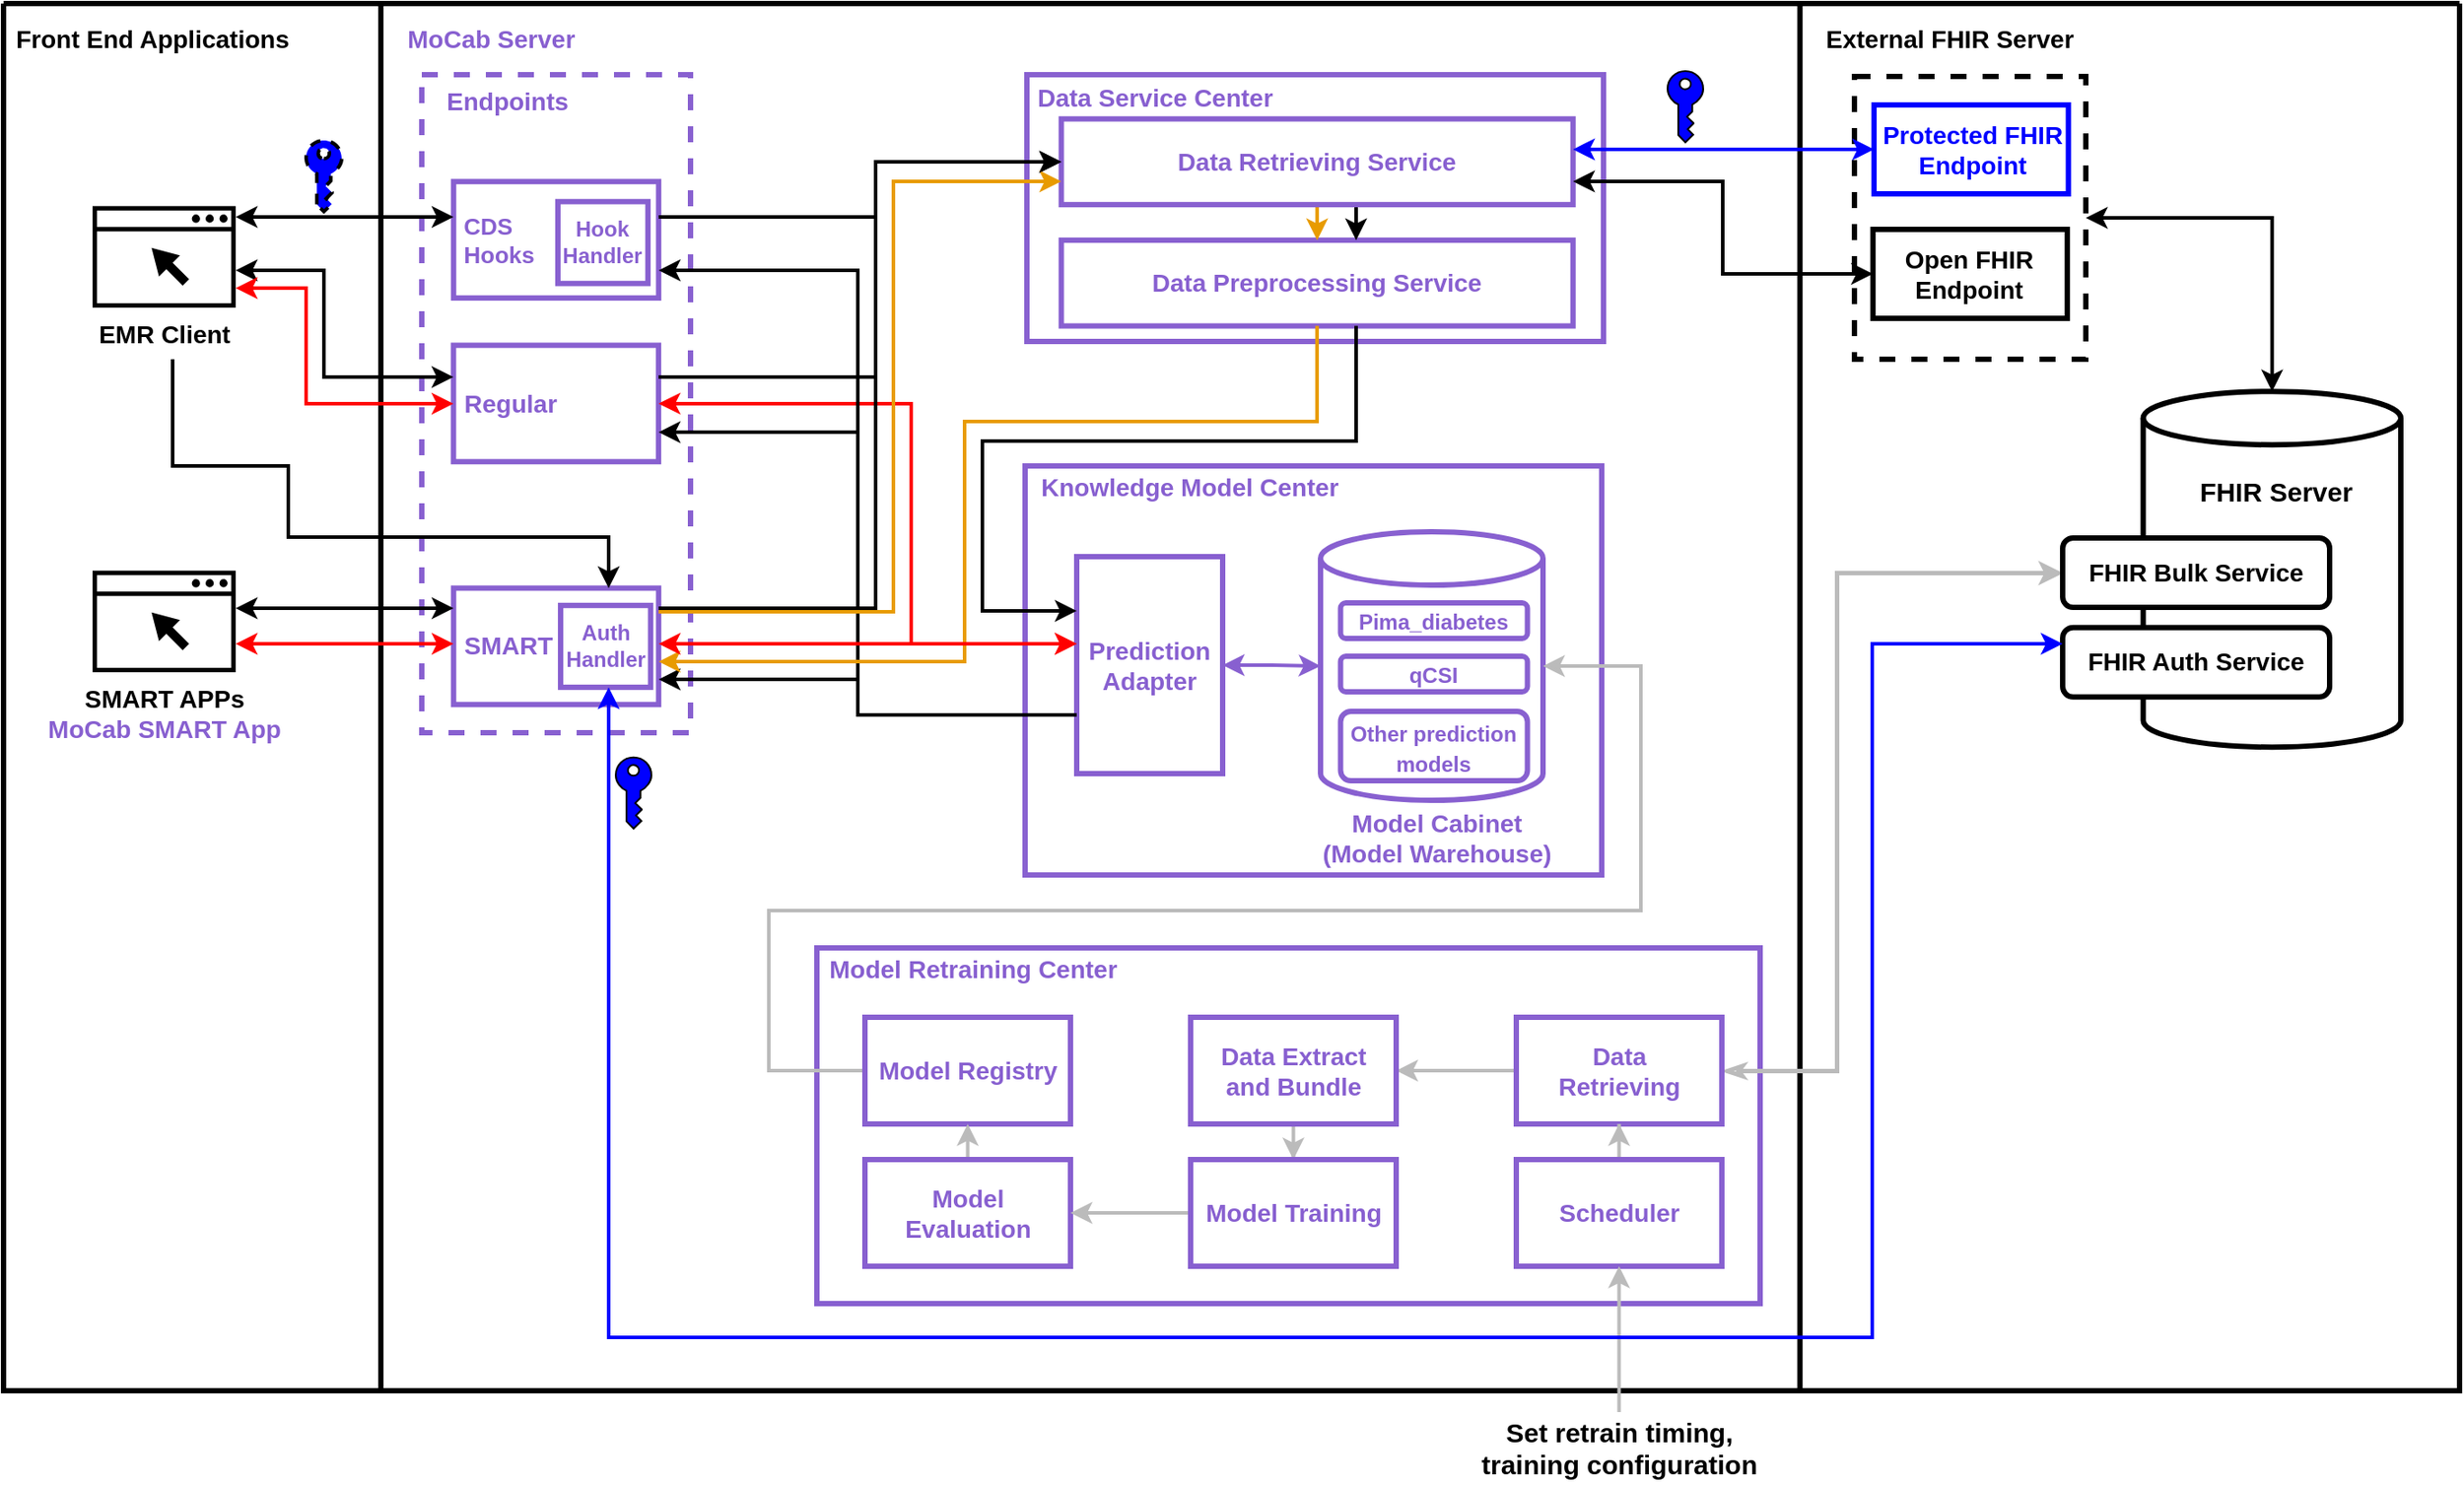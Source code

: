 <mxfile version="21.0.8" type="device"><diagram id="2f404044-711c-603c-8f00-f6bb4c023d3c" name="Page-1"><mxGraphModel dx="2526" dy="686" grid="1" gridSize="10" guides="1" tooltips="1" connect="1" arrows="1" fold="1" page="1" pageScale="1" pageWidth="1169" pageHeight="827" background="none" math="0" shadow="0"><root><mxCell id="0"/><mxCell id="1" parent="0"/><mxCell id="W-3xFo2ouSSGhJE2ZV1L-63" value="" style="group;fontColor=#8860D0;fillColor=none;strokeColor=none;" parent="1" vertex="1" connectable="0"><mxGeometry x="-800" y="300" width="160" height="360" as="geometry"/></mxCell><mxCell id="hQCJ3XEMx7iAnxMMSpY4-55" value="" style="rounded=0;whiteSpace=wrap;html=1;fillColor=none;strokeWidth=3;strokeColor=#8860D0;dashed=1;fontColor=#8860D0;" parent="W-3xFo2ouSSGhJE2ZV1L-63" vertex="1"><mxGeometry x="5" y="-10" width="151" height="370" as="geometry"/></mxCell><mxCell id="hQCJ3XEMx7iAnxMMSpY4-56" value="&lt;font&gt;Endpoints&lt;/font&gt;" style="text;html=1;align=left;verticalAlign=middle;fontColor=#8860D0;shadow=0;dashed=0;strokeColor=none;fillColor=none;labelBackgroundColor=none;fontStyle=1;fontSize=14;spacingLeft=5;" parent="W-3xFo2ouSSGhJE2ZV1L-63" vertex="1"><mxGeometry x="11.851" y="-7.518" width="102.219" height="25.073" as="geometry"/></mxCell><mxCell id="LXXd0IAt2zDEmI8S4VGx-61" value="&lt;font size=&quot;1&quot;&gt;&lt;b style=&quot;font-size: 14px;&quot;&gt;&amp;nbsp;Regular&lt;/b&gt;&lt;/font&gt;" style="rounded=0;whiteSpace=wrap;html=1;fillColor=none;strokeWidth=3;strokeColor=#8860D0;align=left;fontColor=#8860D0;" parent="W-3xFo2ouSSGhJE2ZV1L-63" vertex="1"><mxGeometry x="22.8" y="142.159" width="115.246" height="65.455" as="geometry"/></mxCell><mxCell id="zr4wXBdVAj4lqgL986UL-52" value="&lt;b&gt;&lt;font style=&quot;font-size: 14px;&quot;&gt;&amp;nbsp;SMART&lt;/font&gt;&lt;/b&gt;" style="rounded=0;whiteSpace=wrap;html=1;fillColor=none;strokeWidth=3;strokeColor=#8860D0;align=left;fontColor=#8860D0;" parent="W-3xFo2ouSSGhJE2ZV1L-63" vertex="1"><mxGeometry x="22.851" y="278.706" width="115.246" height="65.455" as="geometry"/></mxCell><mxCell id="W-3xFo2ouSSGhJE2ZV1L-57" value="&lt;div style=&quot;&quot;&gt;&lt;b style=&quot;background-color: initial;&quot;&gt;Auth&lt;/b&gt;&lt;/div&gt;&lt;font style=&quot;font-size: 12px;&quot;&gt;&lt;div style=&quot;&quot;&gt;&lt;b style=&quot;background-color: initial;&quot;&gt;Handler&lt;/b&gt;&lt;/div&gt;&lt;/font&gt;" style="rounded=0;whiteSpace=wrap;html=1;fillColor=none;strokeWidth=3;strokeColor=#8860D0;align=center;fontColor=#8860D0;" parent="W-3xFo2ouSSGhJE2ZV1L-63" vertex="1"><mxGeometry x="82.995" y="288.422" width="50.608" height="46.023" as="geometry"/></mxCell><mxCell id="HMDqZmz3uBP7oXw96FqN-58" value="" style="group" parent="W-3xFo2ouSSGhJE2ZV1L-63" vertex="1" connectable="0"><mxGeometry x="22.851" y="50.114" width="115.246" height="65.455" as="geometry"/></mxCell><mxCell id="LXXd0IAt2zDEmI8S4VGx-48" value="&lt;font size=&quot;1&quot;&gt;&lt;b style=&quot;font-size: 13px;&quot;&gt;&amp;nbsp;CDS &lt;br&gt;&lt;div style=&quot;&quot;&gt;&lt;b style=&quot;background-color: initial;&quot;&gt;&amp;nbsp;Hooks&lt;/b&gt;&lt;/div&gt;&lt;/b&gt;&lt;/font&gt;" style="rounded=0;whiteSpace=wrap;html=1;fillColor=none;strokeWidth=3;strokeColor=#8860D0;horizontal=1;verticalAlign=middle;align=left;fontColor=#8860D0;" parent="HMDqZmz3uBP7oXw96FqN-58" vertex="1"><mxGeometry width="115.246" height="65.455" as="geometry"/></mxCell><mxCell id="4Ux0fdp1j3CcwyzQmMRx-48" value="&lt;div style=&quot;&quot;&gt;&lt;b style=&quot;background-color: initial;&quot;&gt;Hook&lt;/b&gt;&lt;/div&gt;&lt;font style=&quot;font-size: 12px;&quot;&gt;&lt;div style=&quot;&quot;&gt;&lt;b style=&quot;background-color: initial;&quot;&gt;Handler&lt;/b&gt;&lt;/div&gt;&lt;/font&gt;" style="rounded=0;whiteSpace=wrap;html=1;fillColor=none;strokeWidth=3;strokeColor=#8860D0;align=center;fontColor=#8860D0;" parent="HMDqZmz3uBP7oXw96FqN-58" vertex="1"><mxGeometry x="58.625" y="11.25" width="50.608" height="46.023" as="geometry"/></mxCell><mxCell id="21" value="z" style="swimlane;shadow=0;strokeColor=#000000;fillColor=#ffffff;fontColor=none;align=right;startSize=0;collapsible=0;noLabel=1;strokeWidth=3;" parent="1" vertex="1"><mxGeometry x="-1030" y="250" width="1380" height="780" as="geometry"/></mxCell><mxCell id="47" value="" style="line;strokeWidth=3;direction=south;html=1;shadow=0;labelBackgroundColor=none;fillColor=none;gradientColor=none;fontSize=12;fontColor=#4277BB;align=right;strokeColor=#000000;" parent="21" vertex="1"><mxGeometry x="1004.36" width="10" height="780" as="geometry"/></mxCell><mxCell id="43" value="" style="line;strokeWidth=3;direction=south;html=1;shadow=0;labelBackgroundColor=none;fillColor=none;gradientColor=none;fontSize=12;fontColor=#4277BB;align=right;strokeColor=#000000;" parent="21" vertex="1"><mxGeometry x="207" width="10" height="780" as="geometry"/></mxCell><mxCell id="22" value="&lt;font color=&quot;#000000&quot;&gt;Front End Applications&lt;/font&gt;" style="text;html=1;align=left;verticalAlign=middle;fontColor=#4277BB;shadow=0;dashed=0;strokeColor=none;fillColor=none;labelBackgroundColor=none;fontStyle=1;fontSize=14;spacingLeft=5;" parent="21" vertex="1"><mxGeometry y="10" width="180" height="20" as="geometry"/></mxCell><mxCell id="48" value="&lt;font color=&quot;#8860d0&quot;&gt;MoCab Server&lt;/font&gt;" style="text;html=1;align=left;verticalAlign=middle;fontColor=#4277BB;shadow=0;dashed=0;strokeColor=none;fillColor=none;labelBackgroundColor=none;fontStyle=1;fontSize=14;spacingLeft=5;" parent="21" vertex="1"><mxGeometry x="220" y="10" width="150" height="20" as="geometry"/></mxCell><mxCell id="XKVZl34SWuccuq--4w8E-62" value="&lt;font color=&quot;#000000&quot;&gt;External FHIR Server&lt;/font&gt;" style="text;html=1;align=left;verticalAlign=middle;fontColor=#4277BB;shadow=0;dashed=0;strokeColor=none;fillColor=none;labelBackgroundColor=none;fontStyle=1;fontSize=14;spacingLeft=5;" parent="21" vertex="1"><mxGeometry x="1017.36" y="10" width="150" height="20" as="geometry"/></mxCell><mxCell id="hQCJ3XEMx7iAnxMMSpY4-54" value="&lt;font style=&quot;font-size: 14px;&quot;&gt;&lt;b style=&quot;&quot;&gt;EMR Client&lt;/b&gt;&lt;/font&gt;" style="sketch=0;pointerEvents=1;shadow=0;dashed=0;html=1;strokeColor=none;fillColor=#000000;aspect=fixed;labelPosition=center;verticalLabelPosition=bottom;verticalAlign=top;align=center;outlineConnect=0;shape=mxgraph.vvd.web_browser;" parent="21" vertex="1"><mxGeometry x="50" y="113.9" width="80.42" height="57.1" as="geometry"/></mxCell><mxCell id="hQCJ3XEMx7iAnxMMSpY4-67" value="&lt;font style=&quot;font-size: 14px;&quot;&gt;&lt;b style=&quot;&quot;&gt;SMART APPs&lt;br&gt;&lt;font color=&quot;#8860d0&quot;&gt;MoCab SMART App&lt;/font&gt;&lt;br&gt;&lt;/b&gt;&lt;/font&gt;" style="sketch=0;pointerEvents=1;shadow=0;dashed=0;html=1;strokeColor=none;fillColor=#000000;aspect=fixed;labelPosition=center;verticalLabelPosition=bottom;verticalAlign=top;align=center;outlineConnect=0;shape=mxgraph.vvd.web_browser;" parent="21" vertex="1"><mxGeometry x="50" y="318.9" width="80.42" height="57.1" as="geometry"/></mxCell><mxCell id="hQCJ3XEMx7iAnxMMSpY4-80" value="" style="rounded=0;whiteSpace=wrap;html=1;fontColor=#FF9933;strokeColor=#8860D0;strokeWidth=3;fillColor=none;" parent="21" vertex="1"><mxGeometry x="574" y="260" width="324" height="230" as="geometry"/></mxCell><mxCell id="hQCJ3XEMx7iAnxMMSpY4-83" value="" style="group" parent="21" vertex="1" connectable="0"><mxGeometry x="575" y="300" width="320" height="190" as="geometry"/></mxCell><mxCell id="hQCJ3XEMx7iAnxMMSpY4-146" style="edgeStyle=orthogonalEdgeStyle;rounded=0;orthogonalLoop=1;jettySize=auto;html=1;entryX=0;entryY=0.5;entryDx=0;entryDy=0;entryPerimeter=0;fontSize=13;fontColor=#000000;startArrow=classic;startFill=1;strokeWidth=2;strokeColor=#8860D0;" parent="hQCJ3XEMx7iAnxMMSpY4-83" source="hQCJ3XEMx7iAnxMMSpY4-119" target="hQCJ3XEMx7iAnxMMSpY4-120" edge="1"><mxGeometry relative="1" as="geometry"/></mxCell><mxCell id="hQCJ3XEMx7iAnxMMSpY4-119" value="&lt;b&gt;&lt;font color=&quot;#8860d0&quot;&gt;Prediction Adapter&lt;/font&gt;&lt;/b&gt;" style="rounded=0;whiteSpace=wrap;html=1;fontSize=14;fontColor=#FF9933;strokeColor=#8860D0;strokeWidth=3;fillColor=none;" parent="hQCJ3XEMx7iAnxMMSpY4-83" vertex="1"><mxGeometry x="28" y="11" width="82" height="122" as="geometry"/></mxCell><mxCell id="hQCJ3XEMx7iAnxMMSpY4-132" value="&lt;b&gt;&lt;font style=&quot;font-size: 14px;&quot;&gt;&lt;font color=&quot;#8860d0&quot;&gt;Model Cabinet&lt;br&gt;(Model Warehouse)&lt;/font&gt;&lt;br&gt;&lt;/font&gt;&lt;/b&gt;" style="text;html=1;strokeColor=none;fillColor=none;align=center;verticalAlign=middle;whiteSpace=wrap;rounded=0;fontSize=11;fontColor=#FF6666;" parent="hQCJ3XEMx7iAnxMMSpY4-83" vertex="1"><mxGeometry x="158" y="154" width="145" height="30" as="geometry"/></mxCell><mxCell id="hQCJ3XEMx7iAnxMMSpY4-136" value="" style="group" parent="hQCJ3XEMx7iAnxMMSpY4-83" vertex="1" connectable="0"><mxGeometry x="165" y="-3" width="125" height="151" as="geometry"/></mxCell><mxCell id="hQCJ3XEMx7iAnxMMSpY4-120" value="" style="shape=cylinder3;whiteSpace=wrap;html=1;boundedLbl=1;backgroundOutline=1;size=15;fontColor=#FF9933;strokeColor=#8860D0;strokeWidth=3;fillColor=none;" parent="hQCJ3XEMx7iAnxMMSpY4-136" vertex="1"><mxGeometry width="125" height="151" as="geometry"/></mxCell><mxCell id="hQCJ3XEMx7iAnxMMSpY4-128" value="&lt;b&gt;&lt;font color=&quot;#8860d0&quot; style=&quot;font-size: 12px;&quot;&gt;Pima_diabetes&lt;/font&gt;&lt;/b&gt;" style="rounded=1;whiteSpace=wrap;html=1;fontSize=14;fontColor=#FF9933;strokeColor=#8860D0;strokeWidth=3;fillColor=none;" parent="hQCJ3XEMx7iAnxMMSpY4-136" vertex="1"><mxGeometry x="11.25" y="40" width="105" height="20" as="geometry"/></mxCell><mxCell id="hQCJ3XEMx7iAnxMMSpY4-129" value="&lt;b&gt;&lt;font color=&quot;#8860d0&quot; style=&quot;font-size: 12px;&quot;&gt;qCSI&lt;/font&gt;&lt;/b&gt;" style="rounded=1;whiteSpace=wrap;html=1;fontSize=14;fontColor=#FF9933;strokeColor=#8860D0;strokeWidth=3;fillColor=none;" parent="hQCJ3XEMx7iAnxMMSpY4-136" vertex="1"><mxGeometry x="11.25" y="70" width="105" height="20" as="geometry"/></mxCell><mxCell id="hQCJ3XEMx7iAnxMMSpY4-130" value="&lt;font color=&quot;#8860d0&quot; style=&quot;font-size: 12px;&quot;&gt;&lt;b style=&quot;&quot;&gt;Other prediction&lt;br&gt;models&lt;/b&gt;&lt;/font&gt;" style="rounded=1;whiteSpace=wrap;html=1;fontSize=14;fontColor=#FF9933;strokeColor=#8860D0;strokeWidth=3;fillColor=none;" parent="hQCJ3XEMx7iAnxMMSpY4-136" vertex="1"><mxGeometry x="11.25" y="101" width="105" height="39" as="geometry"/></mxCell><mxCell id="hQCJ3XEMx7iAnxMMSpY4-81" value="&lt;font color=&quot;#8860d0&quot;&gt;Knowledge Model Center&lt;/font&gt;" style="text;html=1;align=left;verticalAlign=middle;fontColor=#4277BB;shadow=0;dashed=0;strokeColor=none;fillColor=none;labelBackgroundColor=none;fontStyle=1;fontSize=14;spacingLeft=5;" parent="21" vertex="1"><mxGeometry x="576" y="262" width="185" height="20" as="geometry"/></mxCell><mxCell id="hQCJ3XEMx7iAnxMMSpY4-84" value="" style="group;strokeColor=none;fillColor=none;" parent="21" vertex="1" connectable="0"><mxGeometry x="574" y="40" width="325" height="150" as="geometry"/></mxCell><mxCell id="hQCJ3XEMx7iAnxMMSpY4-76" value="" style="rounded=0;whiteSpace=wrap;html=1;fontColor=#FF9933;strokeColor=#8860D0;strokeWidth=3;fillColor=none;" parent="hQCJ3XEMx7iAnxMMSpY4-84" vertex="1"><mxGeometry x="1.012" width="324" height="150" as="geometry"/></mxCell><mxCell id="hQCJ3XEMx7iAnxMMSpY4-77" value="&lt;font color=&quot;#8860d0&quot;&gt;Data Service Center&lt;/font&gt;" style="text;html=1;align=left;verticalAlign=middle;fontColor=#4277BB;shadow=0;dashed=0;strokeColor=none;fillColor=none;labelBackgroundColor=none;fontStyle=1;fontSize=14;spacingLeft=5;" parent="hQCJ3XEMx7iAnxMMSpY4-84" vertex="1"><mxGeometry y="2.143" width="121.495" height="21.429" as="geometry"/></mxCell><mxCell id="hQCJ3XEMx7iAnxMMSpY4-86" value="&lt;b&gt;&lt;font color=&quot;#8860d0&quot;&gt;Data Preprocessing Service&lt;/font&gt;&lt;/b&gt;" style="rounded=0;whiteSpace=wrap;html=1;fontSize=14;fontColor=#FF9933;strokeColor=#8860D0;strokeWidth=3;fillColor=none;" parent="hQCJ3XEMx7iAnxMMSpY4-84" vertex="1"><mxGeometry x="20.324" y="93.071" width="287.539" height="48.214" as="geometry"/></mxCell><mxCell id="hQCJ3XEMx7iAnxMMSpY4-144" style="edgeStyle=orthogonalEdgeStyle;rounded=0;orthogonalLoop=1;jettySize=auto;html=1;exitX=0.5;exitY=1;exitDx=0;exitDy=0;entryX=0.5;entryY=0;entryDx=0;entryDy=0;fontSize=13;fontColor=#000000;startArrow=none;startFill=0;strokeWidth=2;strokeColor=#E89B00;" parent="hQCJ3XEMx7iAnxMMSpY4-84" source="hQCJ3XEMx7iAnxMMSpY4-118" target="hQCJ3XEMx7iAnxMMSpY4-86" edge="1"><mxGeometry relative="1" as="geometry"/></mxCell><mxCell id="W-3xFo2ouSSGhJE2ZV1L-51" style="edgeStyle=orthogonalEdgeStyle;rounded=0;orthogonalLoop=1;jettySize=auto;html=1;strokeColor=#000000;strokeWidth=2;" parent="hQCJ3XEMx7iAnxMMSpY4-84" source="hQCJ3XEMx7iAnxMMSpY4-118" target="hQCJ3XEMx7iAnxMMSpY4-86" edge="1"><mxGeometry relative="1" as="geometry"><Array as="points"><mxPoint x="186" y="90"/><mxPoint x="186" y="90"/></Array></mxGeometry></mxCell><mxCell id="hQCJ3XEMx7iAnxMMSpY4-118" value="&lt;b&gt;&lt;font color=&quot;#8860d0&quot;&gt;Data Retrieving Service&lt;/font&gt;&lt;/b&gt;" style="rounded=0;whiteSpace=wrap;html=1;fontSize=14;fontColor=#FF9933;strokeColor=#8860D0;strokeWidth=3;fillColor=none;" parent="hQCJ3XEMx7iAnxMMSpY4-84" vertex="1"><mxGeometry x="20.324" y="24.857" width="287.539" height="48.214" as="geometry"/></mxCell><mxCell id="zr4wXBdVAj4lqgL986UL-62" value="" style="rounded=0;whiteSpace=wrap;html=1;fontColor=#FF9933;strokeColor=#8860D0;strokeWidth=3;fillColor=none;" parent="21" vertex="1"><mxGeometry x="457" y="531" width="530" height="200" as="geometry"/></mxCell><mxCell id="zr4wXBdVAj4lqgL986UL-63" value="&lt;font color=&quot;#8860d0&quot;&gt;Model Retraining Center&lt;/font&gt;" style="text;html=1;align=left;verticalAlign=middle;fontColor=#4277BB;shadow=0;dashed=0;strokeColor=none;fillColor=none;labelBackgroundColor=none;fontStyle=1;fontSize=14;spacingLeft=5;" parent="21" vertex="1"><mxGeometry x="457" y="533" width="185" height="20" as="geometry"/></mxCell><mxCell id="fV0WlTHLcjonHDC1Q3u_-116" style="edgeStyle=orthogonalEdgeStyle;rounded=0;orthogonalLoop=1;jettySize=auto;html=1;entryX=1;entryY=0.5;entryDx=0;entryDy=0;entryPerimeter=0;fontSize=14;fontColor=#828B78;strokeWidth=2;strokeColor=#BBBBBB;" parent="21" source="fV0WlTHLcjonHDC1Q3u_-103" target="hQCJ3XEMx7iAnxMMSpY4-120" edge="1"><mxGeometry relative="1" as="geometry"><Array as="points"><mxPoint x="430" y="600"/><mxPoint x="430" y="510"/><mxPoint x="920" y="510"/><mxPoint x="920" y="373"/></Array></mxGeometry></mxCell><mxCell id="fV0WlTHLcjonHDC1Q3u_-103" value="&lt;font color=&quot;#8860d0&quot; size=&quot;1&quot; style=&quot;&quot;&gt;&lt;b style=&quot;font-size: 14px;&quot;&gt;Model Registry&lt;/b&gt;&lt;/font&gt;" style="rounded=0;whiteSpace=wrap;html=1;fontColor=#FF9933;strokeColor=#8860D0;strokeWidth=3;fillColor=none;" parent="21" vertex="1"><mxGeometry x="484" y="570" width="115.5" height="60" as="geometry"/></mxCell><mxCell id="fV0WlTHLcjonHDC1Q3u_-118" style="edgeStyle=orthogonalEdgeStyle;rounded=0;orthogonalLoop=1;jettySize=auto;html=1;entryX=0.5;entryY=1;entryDx=0;entryDy=0;strokeWidth=2;fontSize=14;fontColor=#828B78;strokeColor=#BBBBBB;" parent="21" source="fV0WlTHLcjonHDC1Q3u_-106" target="fV0WlTHLcjonHDC1Q3u_-103" edge="1"><mxGeometry relative="1" as="geometry"/></mxCell><mxCell id="fV0WlTHLcjonHDC1Q3u_-106" value="&lt;font color=&quot;#8860d0&quot; style=&quot;font-size: 14px;&quot;&gt;&lt;b style=&quot;&quot;&gt;Model Evaluation&lt;/b&gt;&lt;/font&gt;" style="rounded=0;whiteSpace=wrap;html=1;fontColor=#FF9933;strokeColor=#8860D0;strokeWidth=3;fillColor=none;" parent="21" vertex="1"><mxGeometry x="484" y="650" width="115.5" height="60" as="geometry"/></mxCell><mxCell id="fV0WlTHLcjonHDC1Q3u_-122" style="edgeStyle=orthogonalEdgeStyle;rounded=0;orthogonalLoop=1;jettySize=auto;html=1;strokeWidth=2;fontSize=14;fontColor=#828B78;strokeColor=#BBBBBB;" parent="21" source="fV0WlTHLcjonHDC1Q3u_-112" target="fV0WlTHLcjonHDC1Q3u_-113" edge="1"><mxGeometry relative="1" as="geometry"/></mxCell><mxCell id="LXXd0IAt2zDEmI8S4VGx-78" style="edgeStyle=orthogonalEdgeStyle;rounded=0;orthogonalLoop=1;jettySize=auto;html=1;entryX=0;entryY=0.5;entryDx=0;entryDy=0;fontSize=15;fontColor=#5680E9;startArrow=classicThin;startFill=0;strokeColor=#BBBBBB;strokeWidth=2.5;" parent="21" source="fV0WlTHLcjonHDC1Q3u_-112" target="LXXd0IAt2zDEmI8S4VGx-74" edge="1"><mxGeometry relative="1" as="geometry"><Array as="points"><mxPoint x="1030" y="600"/><mxPoint x="1030" y="320"/></Array></mxGeometry></mxCell><mxCell id="fV0WlTHLcjonHDC1Q3u_-112" value="&lt;font color=&quot;#8860d0&quot; size=&quot;1&quot; style=&quot;&quot;&gt;&lt;b style=&quot;font-size: 14px;&quot;&gt;Data&lt;br&gt;Retrieving&lt;/b&gt;&lt;/font&gt;" style="rounded=0;whiteSpace=wrap;html=1;fontColor=#FF9933;strokeColor=#8860D0;strokeWidth=3;fillColor=none;" parent="21" vertex="1"><mxGeometry x="850" y="570" width="115.5" height="60" as="geometry"/></mxCell><mxCell id="fV0WlTHLcjonHDC1Q3u_-120" style="edgeStyle=orthogonalEdgeStyle;rounded=0;orthogonalLoop=1;jettySize=auto;html=1;strokeWidth=2;fontSize=14;fontColor=#828B78;strokeColor=#BBBBBB;" parent="21" source="fV0WlTHLcjonHDC1Q3u_-113" target="fV0WlTHLcjonHDC1Q3u_-114" edge="1"><mxGeometry relative="1" as="geometry"/></mxCell><mxCell id="fV0WlTHLcjonHDC1Q3u_-113" value="&lt;font color=&quot;#8860d0&quot; size=&quot;1&quot; style=&quot;&quot;&gt;&lt;b style=&quot;font-size: 14px;&quot;&gt;Data Extract &lt;br&gt;and Bundle&lt;/b&gt;&lt;/font&gt;" style="rounded=0;whiteSpace=wrap;html=1;fontColor=#FF9933;strokeColor=#8860D0;strokeWidth=3;fillColor=none;" parent="21" vertex="1"><mxGeometry x="667" y="570" width="115.5" height="60" as="geometry"/></mxCell><mxCell id="fV0WlTHLcjonHDC1Q3u_-119" style="edgeStyle=orthogonalEdgeStyle;rounded=0;orthogonalLoop=1;jettySize=auto;html=1;strokeWidth=2;fontSize=14;fontColor=#828B78;strokeColor=#BBBBBB;" parent="21" source="fV0WlTHLcjonHDC1Q3u_-114" target="fV0WlTHLcjonHDC1Q3u_-106" edge="1"><mxGeometry relative="1" as="geometry"/></mxCell><mxCell id="fV0WlTHLcjonHDC1Q3u_-114" value="&lt;font color=&quot;#8860d0&quot; size=&quot;1&quot; style=&quot;&quot;&gt;&lt;b style=&quot;font-size: 14px;&quot;&gt;Model Training&lt;/b&gt;&lt;/font&gt;" style="rounded=0;whiteSpace=wrap;html=1;fontColor=#FF9933;strokeColor=#8860D0;strokeWidth=3;fillColor=none;" parent="21" vertex="1"><mxGeometry x="667" y="650" width="115.5" height="60" as="geometry"/></mxCell><mxCell id="fV0WlTHLcjonHDC1Q3u_-121" style="edgeStyle=orthogonalEdgeStyle;rounded=0;orthogonalLoop=1;jettySize=auto;html=1;strokeWidth=2;fontSize=14;fontColor=#828B78;strokeColor=#BBBBBB;" parent="21" source="fV0WlTHLcjonHDC1Q3u_-115" target="fV0WlTHLcjonHDC1Q3u_-112" edge="1"><mxGeometry relative="1" as="geometry"/></mxCell><mxCell id="fV0WlTHLcjonHDC1Q3u_-115" value="&lt;font color=&quot;#8860d0&quot; size=&quot;1&quot; style=&quot;&quot;&gt;&lt;b style=&quot;font-size: 14px;&quot;&gt;Scheduler&lt;/b&gt;&lt;/font&gt;" style="rounded=0;whiteSpace=wrap;html=1;fontColor=#FF9933;strokeColor=#8860D0;strokeWidth=3;fillColor=none;" parent="21" vertex="1"><mxGeometry x="850" y="650" width="115.5" height="60" as="geometry"/></mxCell><mxCell id="LXXd0IAt2zDEmI8S4VGx-54" value="" style="sketch=0;pointerEvents=1;shadow=0;dashed=0;html=1;strokeColor=default;labelPosition=center;verticalLabelPosition=bottom;verticalAlign=top;outlineConnect=0;align=center;shape=mxgraph.office.security.key_permissions;fillColor=#0000FF;fontSize=12;fontColor=#E89B00;" parent="21" vertex="1"><mxGeometry x="344" y="423.9" width="20" height="40" as="geometry"/></mxCell><mxCell id="LXXd0IAt2zDEmI8S4VGx-56" value="" style="sketch=0;pointerEvents=1;shadow=0;dashed=0;html=1;strokeColor=default;labelPosition=center;verticalLabelPosition=bottom;verticalAlign=top;outlineConnect=0;align=center;shape=mxgraph.office.security.key_permissions;fillColor=#0000FF;fontSize=12;fontColor=#E89B00;" parent="21" vertex="1"><mxGeometry x="935" y="38" width="20" height="40" as="geometry"/></mxCell><mxCell id="LXXd0IAt2zDEmI8S4VGx-73" value="" style="group" parent="21" vertex="1" connectable="0"><mxGeometry x="1040.001" y="220.11" width="220" height="203.786" as="geometry"/></mxCell><mxCell id="W-3xFo2ouSSGhJE2ZV1L-71" value="" style="group" parent="LXXd0IAt2zDEmI8S4VGx-73" vertex="1" connectable="0"><mxGeometry x="117" y="-2" width="190" height="200" as="geometry"/></mxCell><mxCell id="hQCJ3XEMx7iAnxMMSpY4-78" value="" style="shape=cylinder3;whiteSpace=wrap;html=1;boundedLbl=1;backgroundOutline=1;size=15;fontColor=#FF9933;strokeColor=default;strokeWidth=3;fillColor=none;" parent="W-3xFo2ouSSGhJE2ZV1L-71" vertex="1"><mxGeometry x="45.25" width="144.75" height="200" as="geometry"/></mxCell><mxCell id="LXXd0IAt2zDEmI8S4VGx-74" value="&lt;b style=&quot;&quot;&gt;&lt;font color=&quot;#000000&quot;&gt;FHIR Bulk Service&lt;/font&gt;&lt;/b&gt;" style="rounded=1;whiteSpace=wrap;html=1;fontSize=14;fontColor=#E89B00;strokeColor=#000000;fillColor=#FFFFFF;strokeWidth=3;" parent="W-3xFo2ouSSGhJE2ZV1L-71" vertex="1"><mxGeometry y="82.39" width="150" height="39" as="geometry"/></mxCell><mxCell id="LXXd0IAt2zDEmI8S4VGx-75" value="&lt;font color=&quot;#000000&quot; size=&quot;1&quot;&gt;&lt;b style=&quot;font-size: 15px;&quot;&gt;FHIR Server&lt;/b&gt;&lt;/font&gt;" style="text;html=1;strokeColor=none;fillColor=none;align=center;verticalAlign=middle;whiteSpace=wrap;rounded=0;fontSize=14;fontColor=#E89B00;" parent="W-3xFo2ouSSGhJE2ZV1L-71" vertex="1"><mxGeometry x="70" y="40" width="100" height="31.79" as="geometry"/></mxCell><mxCell id="LXXd0IAt2zDEmI8S4VGx-76" value="&lt;b&gt;&lt;font color=&quot;#000000&quot;&gt;FHIR Auth Service&lt;/font&gt;&lt;/b&gt;" style="rounded=1;whiteSpace=wrap;html=1;fontSize=14;fontColor=#E89B00;strokeColor=default;fillColor=#FFFFFF;strokeWidth=3;" parent="W-3xFo2ouSSGhJE2ZV1L-71" vertex="1"><mxGeometry y="132.79" width="150" height="39" as="geometry"/></mxCell><mxCell id="W-3xFo2ouSSGhJE2ZV1L-52" style="edgeStyle=orthogonalEdgeStyle;rounded=0;orthogonalLoop=1;jettySize=auto;html=1;entryX=0;entryY=0.25;entryDx=0;entryDy=0;strokeColor=#000000;strokeWidth=2;" parent="21" source="hQCJ3XEMx7iAnxMMSpY4-86" target="hQCJ3XEMx7iAnxMMSpY4-119" edge="1"><mxGeometry relative="1" as="geometry"><Array as="points"><mxPoint x="760" y="246"/><mxPoint x="550" y="246"/><mxPoint x="550" y="342"/></Array></mxGeometry></mxCell><mxCell id="W-3xFo2ouSSGhJE2ZV1L-92" style="edgeStyle=orthogonalEdgeStyle;rounded=0;orthogonalLoop=1;jettySize=auto;html=1;exitX=1;exitY=0.5;exitDx=0;exitDy=0;strokeColor=#000000;strokeWidth=2;fontColor=#8860D0;startArrow=classic;startFill=1;endArrow=classic;endFill=1;" parent="21" source="W-3xFo2ouSSGhJE2ZV1L-83" target="hQCJ3XEMx7iAnxMMSpY4-78" edge="1"><mxGeometry relative="1" as="geometry"/></mxCell><mxCell id="W-3xFo2ouSSGhJE2ZV1L-83" value="" style="rounded=0;whiteSpace=wrap;html=1;fillColor=none;strokeWidth=3;strokeColor=#000000;dashed=1;" parent="21" vertex="1"><mxGeometry x="1040" y="41" width="130" height="159" as="geometry"/></mxCell><mxCell id="W-3xFo2ouSSGhJE2ZV1L-87" value="&lt;div style=&quot;&quot;&gt;&lt;b style=&quot;background-color: initial; font-size: 14px;&quot;&gt;Open FHIR&lt;/b&gt;&lt;/div&gt;&lt;font size=&quot;1&quot;&gt;&lt;div style=&quot;&quot;&gt;&lt;b style=&quot;background-color: initial; font-size: 14px;&quot;&gt;Endpoint&lt;/b&gt;&lt;/div&gt;&lt;/font&gt;" style="rounded=0;whiteSpace=wrap;html=1;fillColor=default;strokeWidth=3;strokeColor=#000000;align=center;" parent="21" vertex="1"><mxGeometry x="1050.39" y="127" width="109.22" height="50" as="geometry"/></mxCell><mxCell id="W-3xFo2ouSSGhJE2ZV1L-88" value="&lt;div style=&quot;text-align: center;&quot;&gt;&lt;b style=&quot;background-color: initial; font-size: 14px;&quot;&gt;&lt;font color=&quot;#0000ff&quot;&gt;Protected FHIR Endpoint&lt;/font&gt;&lt;/b&gt;&lt;/div&gt;" style="rounded=0;whiteSpace=wrap;html=1;fillColor=default;strokeWidth=3;strokeColor=#0000FF;align=left;" parent="21" vertex="1"><mxGeometry x="1051" y="57" width="109.22" height="50" as="geometry"/></mxCell><mxCell id="HMDqZmz3uBP7oXw96FqN-48" style="edgeStyle=orthogonalEdgeStyle;orthogonalLoop=1;jettySize=auto;html=1;entryX=0;entryY=0.5;entryDx=0;entryDy=0;strokeColor=#0000FF;startArrow=classic;startFill=1;strokeWidth=2;rounded=0;" parent="21" source="hQCJ3XEMx7iAnxMMSpY4-118" target="W-3xFo2ouSSGhJE2ZV1L-88" edge="1"><mxGeometry relative="1" as="geometry"><Array as="points"><mxPoint x="930" y="82"/><mxPoint x="930" y="82"/></Array></mxGeometry></mxCell><mxCell id="HMDqZmz3uBP7oXw96FqN-49" style="edgeStyle=orthogonalEdgeStyle;rounded=0;orthogonalLoop=1;jettySize=auto;html=1;entryX=0;entryY=0.5;entryDx=0;entryDy=0;strokeWidth=2;strokeColor=#000000;startArrow=classic;startFill=1;" parent="21" source="hQCJ3XEMx7iAnxMMSpY4-118" target="W-3xFo2ouSSGhJE2ZV1L-87" edge="1"><mxGeometry relative="1" as="geometry"><Array as="points"><mxPoint x="966" y="100"/><mxPoint x="966" y="152"/></Array></mxGeometry></mxCell><mxCell id="HMDqZmz3uBP7oXw96FqN-52" value="" style="pointerEvents=1;shadow=0;dashed=1;html=1;strokeColor=default;labelPosition=center;verticalLabelPosition=bottom;verticalAlign=top;outlineConnect=0;align=center;shape=mxgraph.office.security.key_permissions;fillColor=#0000FF;fontSize=12;fontColor=#E89B00;gradientColor=none;fillStyle=auto;strokeWidth=2;perimeterSpacing=0;" parent="21" vertex="1"><mxGeometry x="170" y="77" width="20" height="40" as="geometry"/></mxCell><mxCell id="W-3xFo2ouSSGhJE2ZV1L-120" style="edgeStyle=orthogonalEdgeStyle;rounded=0;orthogonalLoop=1;jettySize=auto;html=1;strokeColor=#FF0000;strokeWidth=2;fontColor=#8860D0;startArrow=classic;startFill=1;endArrow=classic;endFill=1;" parent="21" edge="1"><mxGeometry relative="1" as="geometry"><mxPoint x="130.42" y="360.0" as="sourcePoint"/><mxPoint x="252.851" y="360.0" as="targetPoint"/><Array as="points"><mxPoint x="190" y="360"/><mxPoint x="190" y="360"/></Array></mxGeometry></mxCell><mxCell id="W-3xFo2ouSSGhJE2ZV1L-108" style="edgeStyle=orthogonalEdgeStyle;rounded=0;orthogonalLoop=1;jettySize=auto;html=1;strokeColor=#000000;strokeWidth=2;fontColor=#8860D0;startArrow=classic;startFill=1;endArrow=classic;endFill=1;" parent="21" edge="1"><mxGeometry relative="1" as="geometry"><mxPoint x="130.42" y="340.03" as="sourcePoint"/><mxPoint x="252.851" y="340.03" as="targetPoint"/><Array as="points"><mxPoint x="230" y="340.03"/><mxPoint x="230" y="340.03"/></Array></mxGeometry></mxCell><mxCell id="fV0WlTHLcjonHDC1Q3u_-124" value="" style="endArrow=classic;html=1;rounded=0;strokeWidth=2;fontSize=14;fontColor=#828B78;entryX=0.5;entryY=1;entryDx=0;entryDy=0;exitX=0.5;exitY=0;exitDx=0;exitDy=0;strokeColor=#BBBBBB;" parent="1" source="fV0WlTHLcjonHDC1Q3u_-125" target="fV0WlTHLcjonHDC1Q3u_-115" edge="1"><mxGeometry width="50" height="50" relative="1" as="geometry"><mxPoint x="-122" y="1131" as="sourcePoint"/><mxPoint x="-90" y="1101" as="targetPoint"/></mxGeometry></mxCell><mxCell id="fV0WlTHLcjonHDC1Q3u_-125" value="&lt;font color=&quot;#000000&quot; style=&quot;font-size: 15px;&quot;&gt;&lt;b style=&quot;&quot;&gt;Set retrain timing, training configuration&lt;/b&gt;&lt;/font&gt;" style="text;html=1;strokeColor=none;fillColor=none;align=center;verticalAlign=middle;whiteSpace=wrap;rounded=0;strokeWidth=3;fontSize=14;fontColor=#828B78;" parent="1" vertex="1"><mxGeometry x="-207.25" y="1042" width="170" height="40" as="geometry"/></mxCell><mxCell id="W-3xFo2ouSSGhJE2ZV1L-59" style="edgeStyle=orthogonalEdgeStyle;rounded=0;orthogonalLoop=1;jettySize=auto;html=1;strokeColor=#0000FF;strokeWidth=2;fontColor=#8860D0;startArrow=classic;startFill=1;" parent="1" source="W-3xFo2ouSSGhJE2ZV1L-57" target="LXXd0IAt2zDEmI8S4VGx-76" edge="1"><mxGeometry relative="1" as="geometry"><mxPoint x="-685" y="630" as="sourcePoint"/><Array as="points"><mxPoint x="-690" y="1000"/><mxPoint x="20" y="1000"/><mxPoint x="20" y="610"/></Array></mxGeometry></mxCell><mxCell id="W-3xFo2ouSSGhJE2ZV1L-102" style="edgeStyle=orthogonalEdgeStyle;rounded=0;orthogonalLoop=1;jettySize=auto;html=1;strokeColor=#000000;strokeWidth=2;fontColor=#00994D;startArrow=none;startFill=0;endArrow=classic;endFill=1;" parent="1" target="LXXd0IAt2zDEmI8S4VGx-61" edge="1"><mxGeometry relative="1" as="geometry"><Array as="points"><mxPoint x="-550" y="650"/><mxPoint x="-550" y="491"/></Array><mxPoint x="-427" y="650" as="sourcePoint"/></mxGeometry></mxCell><mxCell id="W-3xFo2ouSSGhJE2ZV1L-105" style="edgeStyle=orthogonalEdgeStyle;rounded=0;orthogonalLoop=1;jettySize=auto;html=1;strokeColor=#000000;strokeWidth=2;fontColor=#8860D0;startArrow=classic;startFill=1;endArrow=classic;endFill=1;" parent="1" edge="1"><mxGeometry relative="1" as="geometry"><Array as="points"><mxPoint x="-850" y="370"/><mxPoint x="-850" y="370"/></Array><mxPoint x="-899.58" y="370.0" as="sourcePoint"/><mxPoint x="-777.149" y="370.0" as="targetPoint"/></mxGeometry></mxCell><mxCell id="W-3xFo2ouSSGhJE2ZV1L-106" style="edgeStyle=orthogonalEdgeStyle;rounded=0;orthogonalLoop=1;jettySize=auto;html=1;strokeColor=#000000;strokeWidth=2;fontColor=#8860D0;startArrow=classic;startFill=1;endArrow=classic;endFill=1;" parent="1" source="hQCJ3XEMx7iAnxMMSpY4-54" target="LXXd0IAt2zDEmI8S4VGx-61" edge="1"><mxGeometry relative="1" as="geometry"><Array as="points"><mxPoint x="-850" y="400"/><mxPoint x="-850" y="460"/></Array><mxPoint x="-785" y="480" as="targetPoint"/></mxGeometry></mxCell><mxCell id="W-3xFo2ouSSGhJE2ZV1L-107" style="edgeStyle=orthogonalEdgeStyle;rounded=0;orthogonalLoop=1;jettySize=auto;html=1;strokeColor=#000000;strokeWidth=2;fontColor=#8860D0;startArrow=none;startFill=0;endArrow=classic;endFill=1;" parent="1" target="zr4wXBdVAj4lqgL986UL-52" edge="1"><mxGeometry relative="1" as="geometry"><mxPoint x="-935" y="450" as="sourcePoint"/><Array as="points"><mxPoint x="-935" y="510"/><mxPoint x="-870" y="510"/><mxPoint x="-870" y="550"/><mxPoint x="-690" y="550"/></Array></mxGeometry></mxCell><mxCell id="W-3xFo2ouSSGhJE2ZV1L-109" style="edgeStyle=orthogonalEdgeStyle;rounded=0;orthogonalLoop=1;jettySize=auto;html=1;strokeColor=#FF0000;strokeWidth=2;fontColor=#8860D0;startArrow=classic;startFill=1;endArrow=classic;endFill=1;" parent="1" source="LXXd0IAt2zDEmI8S4VGx-61" target="hQCJ3XEMx7iAnxMMSpY4-119" edge="1"><mxGeometry relative="1" as="geometry"><Array as="points"><mxPoint x="-520" y="475"/><mxPoint x="-520" y="610"/></Array><mxPoint x="-670" y="470" as="sourcePoint"/></mxGeometry></mxCell><mxCell id="W-3xFo2ouSSGhJE2ZV1L-114" style="edgeStyle=orthogonalEdgeStyle;rounded=0;orthogonalLoop=1;jettySize=auto;html=1;strokeColor=#000000;strokeWidth=2;fontColor=#00994D;startArrow=none;startFill=0;endArrow=classic;endFill=1;" parent="1" target="LXXd0IAt2zDEmI8S4VGx-48" edge="1"><mxGeometry relative="1" as="geometry"><mxPoint x="-430" y="650" as="sourcePoint"/><mxPoint x="-669.893" y="510.059" as="targetPoint"/><Array as="points"><mxPoint x="-550" y="650"/><mxPoint x="-550" y="400"/></Array></mxGeometry></mxCell><mxCell id="W-3xFo2ouSSGhJE2ZV1L-119" style="edgeStyle=orthogonalEdgeStyle;rounded=0;orthogonalLoop=1;jettySize=auto;html=1;strokeColor=#000000;strokeWidth=2;fontColor=#00994D;startArrow=none;startFill=0;endArrow=classic;endFill=1;" parent="1" target="zr4wXBdVAj4lqgL986UL-52" edge="1"><mxGeometry relative="1" as="geometry"><mxPoint x="-427" y="650" as="sourcePoint"/><mxPoint x="-668.902" y="430" as="targetPoint"/><Array as="points"><mxPoint x="-550" y="650"/><mxPoint x="-550" y="630"/></Array></mxGeometry></mxCell><mxCell id="W-3xFo2ouSSGhJE2ZV1L-122" style="edgeStyle=orthogonalEdgeStyle;rounded=0;orthogonalLoop=1;jettySize=auto;html=1;strokeColor=#FF0000;strokeWidth=2;fontColor=#8860D0;startArrow=classic;startFill=1;endArrow=classic;endFill=1;" parent="1" source="hQCJ3XEMx7iAnxMMSpY4-54" target="LXXd0IAt2zDEmI8S4VGx-61" edge="1"><mxGeometry relative="1" as="geometry"><Array as="points"><mxPoint x="-860" y="410"/><mxPoint x="-860" y="475"/></Array></mxGeometry></mxCell><mxCell id="HMDqZmz3uBP7oXw96FqN-50" style="edgeStyle=orthogonalEdgeStyle;rounded=0;orthogonalLoop=1;jettySize=auto;html=1;entryX=0;entryY=0.5;entryDx=0;entryDy=0;strokeColor=#000000;strokeWidth=2;startArrow=none;startFill=0;" parent="1" source="LXXd0IAt2zDEmI8S4VGx-48" target="hQCJ3XEMx7iAnxMMSpY4-118" edge="1"><mxGeometry relative="1" as="geometry"><Array as="points"><mxPoint x="-540" y="370"/><mxPoint x="-540" y="339"/></Array></mxGeometry></mxCell><mxCell id="HMDqZmz3uBP7oXw96FqN-51" style="edgeStyle=orthogonalEdgeStyle;rounded=0;orthogonalLoop=1;jettySize=auto;html=1;strokeColor=#000000;strokeWidth=2;startArrow=none;startFill=0;" parent="1" source="LXXd0IAt2zDEmI8S4VGx-61" target="hQCJ3XEMx7iAnxMMSpY4-118" edge="1"><mxGeometry relative="1" as="geometry"><Array as="points"><mxPoint x="-540" y="460"/><mxPoint x="-540" y="339"/></Array></mxGeometry></mxCell><mxCell id="hQCJ3XEMx7iAnxMMSpY4-145" style="edgeStyle=orthogonalEdgeStyle;rounded=0;orthogonalLoop=1;jettySize=auto;html=1;fontSize=13;fontColor=#000000;startArrow=none;startFill=0;strokeWidth=2;strokeColor=#E89B00;" parent="1" source="hQCJ3XEMx7iAnxMMSpY4-86" target="zr4wXBdVAj4lqgL986UL-52" edge="1"><mxGeometry relative="1" as="geometry"><Array as="points"><mxPoint x="-292" y="485"/><mxPoint x="-490" y="485"/><mxPoint x="-490" y="620"/></Array><mxPoint x="-660" y="610" as="targetPoint"/></mxGeometry></mxCell><mxCell id="W-3xFo2ouSSGhJE2ZV1L-118" style="edgeStyle=orthogonalEdgeStyle;rounded=0;orthogonalLoop=1;jettySize=auto;html=1;strokeColor=#FF0000;strokeWidth=2;fontColor=#8860D0;startArrow=classic;startFill=1;endArrow=classic;endFill=1;" parent="1" source="zr4wXBdVAj4lqgL986UL-52" target="hQCJ3XEMx7iAnxMMSpY4-119" edge="1"><mxGeometry relative="1" as="geometry"><mxPoint x="-670" y="625.161" as="sourcePoint"/><mxPoint x="-426.89" y="604.467" as="targetPoint"/><Array as="points"><mxPoint x="-610" y="610"/><mxPoint x="-610" y="610"/></Array></mxGeometry></mxCell><mxCell id="HMDqZmz3uBP7oXw96FqN-57" style="edgeStyle=orthogonalEdgeStyle;rounded=0;orthogonalLoop=1;jettySize=auto;html=1;strokeColor=#E89B00;strokeWidth=2;fontColor=#000000;startArrow=none;startFill=0;" parent="1" source="zr4wXBdVAj4lqgL986UL-52" target="hQCJ3XEMx7iAnxMMSpY4-118" edge="1"><mxGeometry relative="1" as="geometry"><Array as="points"><mxPoint x="-530" y="592"/><mxPoint x="-530" y="350"/></Array></mxGeometry></mxCell><mxCell id="HMDqZmz3uBP7oXw96FqN-54" style="edgeStyle=orthogonalEdgeStyle;rounded=0;orthogonalLoop=1;jettySize=auto;html=1;strokeColor=#000000;strokeWidth=2;startArrow=none;startFill=0;" parent="1" source="zr4wXBdVAj4lqgL986UL-52" target="hQCJ3XEMx7iAnxMMSpY4-118" edge="1"><mxGeometry relative="1" as="geometry"><Array as="points"><mxPoint x="-540" y="590"/><mxPoint x="-540" y="339"/></Array></mxGeometry></mxCell></root></mxGraphModel></diagram></mxfile>